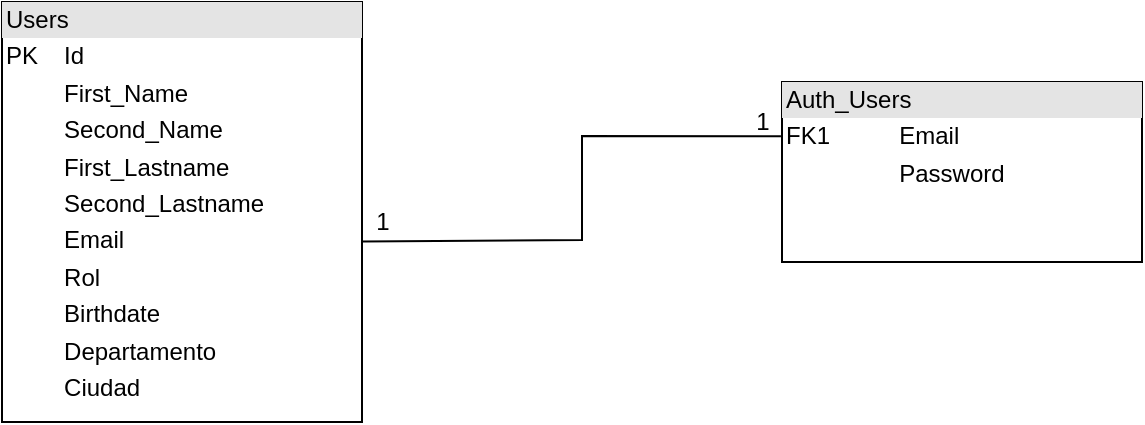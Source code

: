 <mxfile version="20.6.2" type="device"><diagram id="LwWKLMFztO8wBwGcnf8o" name="Página-1"><mxGraphModel dx="716" dy="460" grid="1" gridSize="10" guides="1" tooltips="1" connect="1" arrows="1" fold="1" page="1" pageScale="1" pageWidth="1169" pageHeight="1654" math="0" shadow="0"><root><mxCell id="0"/><mxCell id="1" parent="0"/><mxCell id="yMV6yA_xwBTQXMWJYT6A-1" value="&lt;div style=&quot;box-sizing:border-box;width:100%;background:#e4e4e4;padding:2px;&quot;&gt;Users&lt;/div&gt;&lt;table style=&quot;width:100%;font-size:1em;&quot; cellpadding=&quot;2&quot; cellspacing=&quot;0&quot;&gt;&lt;tbody&gt;&lt;tr&gt;&lt;td&gt;PK&lt;/td&gt;&lt;td&gt;Id&lt;/td&gt;&lt;/tr&gt;&lt;tr&gt;&lt;td&gt;&lt;br&gt;&lt;/td&gt;&lt;td&gt;First_Name&lt;/td&gt;&lt;/tr&gt;&lt;tr&gt;&lt;td&gt;&lt;/td&gt;&lt;td&gt;Second_Name&lt;br&gt;&lt;/td&gt;&lt;/tr&gt;&lt;tr&gt;&lt;td&gt;&lt;br&gt;&lt;/td&gt;&lt;td&gt;First_Lastname&lt;br&gt;&lt;/td&gt;&lt;/tr&gt;&lt;tr&gt;&lt;td&gt;&lt;br&gt;&lt;/td&gt;&lt;td&gt;Second_Lastname&lt;/td&gt;&lt;/tr&gt;&lt;tr&gt;&lt;td&gt;&lt;br&gt;&lt;/td&gt;&lt;td&gt;Email&lt;/td&gt;&lt;/tr&gt;&lt;tr&gt;&lt;td&gt;&lt;br&gt;&lt;/td&gt;&lt;td&gt;Rol&lt;/td&gt;&lt;/tr&gt;&lt;tr&gt;&lt;td&gt;&lt;br&gt;&lt;/td&gt;&lt;td&gt;Birthdate&lt;/td&gt;&lt;/tr&gt;&lt;tr&gt;&lt;td&gt;&lt;br&gt;&lt;/td&gt;&lt;td&gt;Departamento&lt;/td&gt;&lt;/tr&gt;&lt;tr&gt;&lt;td&gt;&lt;br&gt;&lt;/td&gt;&lt;td&gt;Ciudad&lt;/td&gt;&lt;/tr&gt;&lt;/tbody&gt;&lt;/table&gt;" style="verticalAlign=top;align=left;overflow=fill;html=1;" parent="1" vertex="1"><mxGeometry x="240" y="140" width="180" height="210" as="geometry"/></mxCell><mxCell id="yMV6yA_xwBTQXMWJYT6A-10" value="&lt;div style=&quot;box-sizing:border-box;width:100%;background:#e4e4e4;padding:2px;&quot;&gt;Auth_Users&lt;/div&gt;&lt;table style=&quot;width:100%;font-size:1em;&quot; cellpadding=&quot;2&quot; cellspacing=&quot;0&quot;&gt;&lt;tbody&gt;&lt;tr&gt;&lt;td&gt;FK1&lt;/td&gt;&lt;td&gt;Email&lt;/td&gt;&lt;/tr&gt;&lt;tr&gt;&lt;td&gt;&lt;br&gt;&lt;/td&gt;&lt;td&gt;Password&lt;/td&gt;&lt;/tr&gt;&lt;/tbody&gt;&lt;/table&gt;" style="verticalAlign=top;align=left;overflow=fill;html=1;" parent="1" vertex="1"><mxGeometry x="630" y="180" width="180" height="90" as="geometry"/></mxCell><mxCell id="yMV6yA_xwBTQXMWJYT6A-13" value="" style="endArrow=none;html=1;rounded=0;exitX=1.002;exitY=0.57;exitDx=0;exitDy=0;exitPerimeter=0;entryX=-0.003;entryY=0.301;entryDx=0;entryDy=0;entryPerimeter=0;" parent="1" source="yMV6yA_xwBTQXMWJYT6A-1" target="yMV6yA_xwBTQXMWJYT6A-10" edge="1"><mxGeometry width="50" height="50" relative="1" as="geometry"><mxPoint x="450" y="260" as="sourcePoint"/><mxPoint x="500" y="210" as="targetPoint"/><Array as="points"><mxPoint x="530" y="259"/><mxPoint x="530" y="207"/></Array></mxGeometry></mxCell><mxCell id="yMV6yA_xwBTQXMWJYT6A-14" value="1" style="text;html=1;align=center;verticalAlign=middle;resizable=0;points=[];autosize=1;strokeColor=none;fillColor=none;" parent="1" vertex="1"><mxGeometry x="415" y="235" width="30" height="30" as="geometry"/></mxCell><mxCell id="yMV6yA_xwBTQXMWJYT6A-15" value="1" style="text;html=1;align=center;verticalAlign=middle;resizable=0;points=[];autosize=1;strokeColor=none;fillColor=none;" parent="1" vertex="1"><mxGeometry x="605" y="185" width="30" height="30" as="geometry"/></mxCell></root></mxGraphModel></diagram></mxfile>